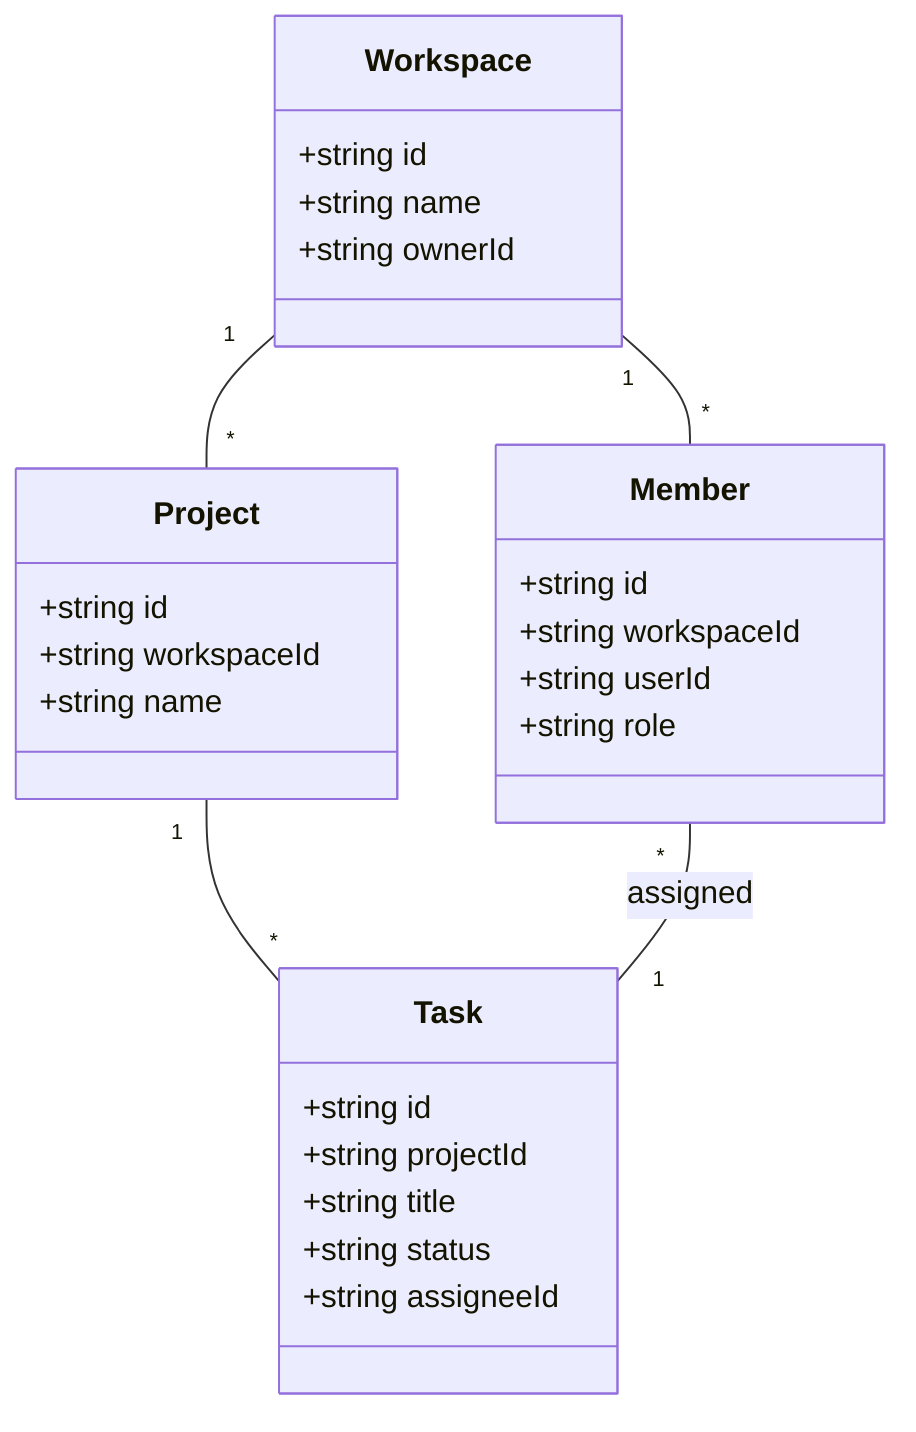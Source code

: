 classDiagram
  class Workspace {
    +string id
    +string name
    +string ownerId
  }
  class Project {
    +string id
    +string workspaceId
    +string name
  }
  class Task {
    +string id
    +string projectId
    +string title
    +string status
    +string assigneeId
  }
  class Member {
    +string id
    +string workspaceId
    +string userId
    +string role
  }

  Workspace "1" -- "*" Project
  Project "1" -- "*" Task
  Workspace "1" -- "*" Member
  Member "*" -- "1" Task : assigned